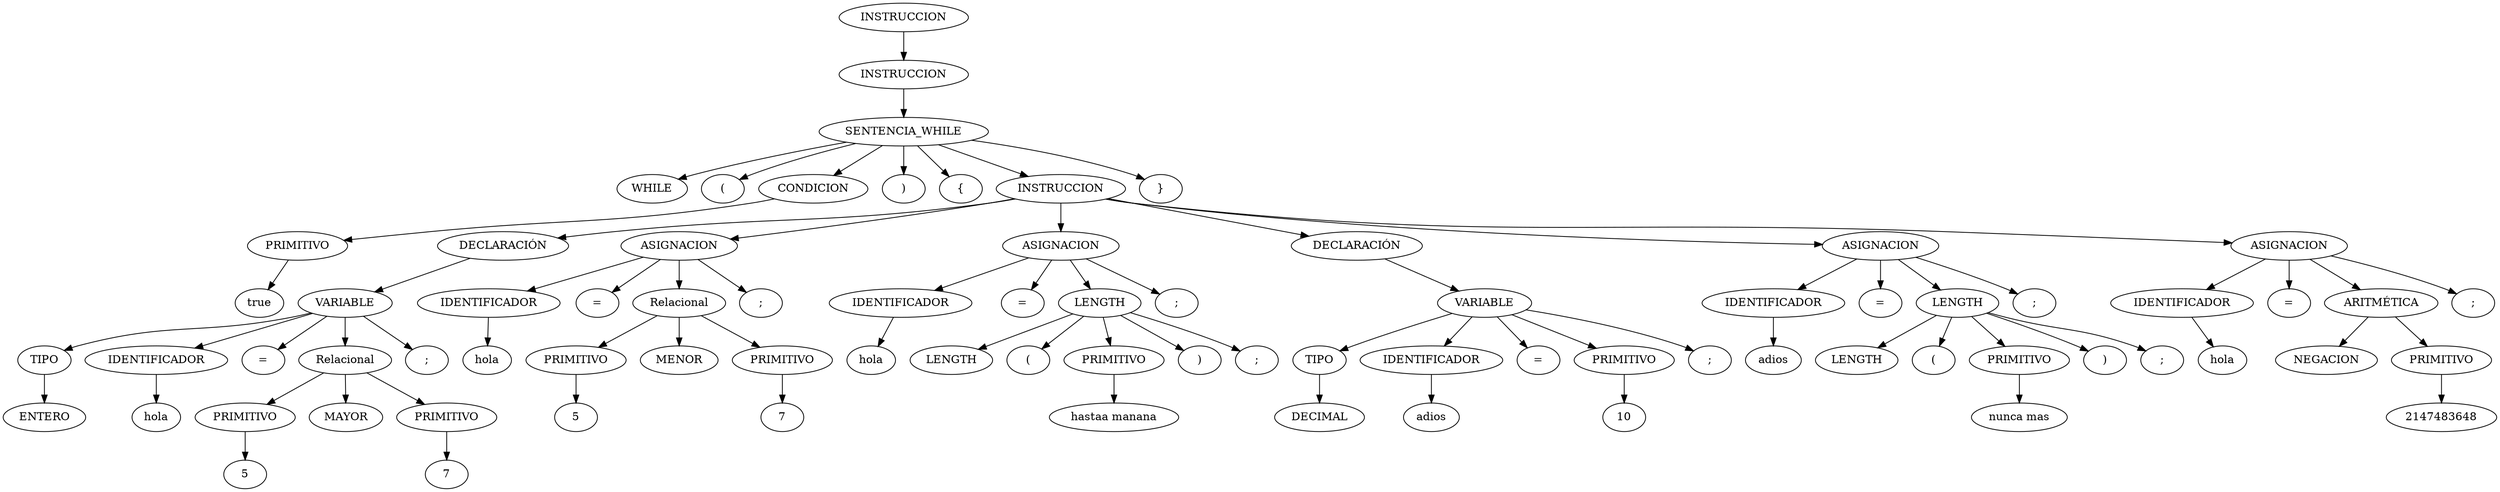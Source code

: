 digraph {
n0[label="INSTRUCCION"];
n1[label="INSTRUCCION"];
n0->n1;
n2[label="SENTENCIA_WHILE"];
n1->n2;
n3[label="WHILE"];
n2->n3;
n4[label="("];
n2->n4;
n5[label="CONDICION"];
n2->n5;
n6[label="PRIMITIVO"];
n5->n6;
n7[label="true"];
n6->n7;
n8[label=")"];
n2->n8;
n9[label="{"];
n2->n9;
n10[label="INSTRUCCION"];
n2->n10;
n11[label="DECLARACIÓN"];
n10->n11;
n12[label="VARIABLE"];
n11->n12;
n13[label="TIPO"];
n12->n13;
n14[label="ENTERO"];
n13->n14;
n15[label="IDENTIFICADOR"];
n12->n15;
n16[label="hola"];
n15->n16;
n17[label="="];
n12->n17;
n18[label="Relacional"];
n12->n18;
n19[label="PRIMITIVO"];
n18->n19;
n20[label="5"];
n19->n20;
n21[label="MAYOR"];
n18->n21;
n22[label="PRIMITIVO"];
n18->n22;
n23[label="7"];
n22->n23;
n24[label=";"];
n12->n24;
n25[label="ASIGNACION"];
n10->n25;
n26[label="IDENTIFICADOR"];
n25->n26;
n27[label="hola"];
n26->n27;
n28[label="="];
n25->n28;
n29[label="Relacional"];
n25->n29;
n30[label="PRIMITIVO"];
n29->n30;
n31[label="5"];
n30->n31;
n32[label="MENOR"];
n29->n32;
n33[label="PRIMITIVO"];
n29->n33;
n34[label="7"];
n33->n34;
n35[label=";"];
n25->n35;
n36[label="ASIGNACION"];
n10->n36;
n37[label="IDENTIFICADOR"];
n36->n37;
n38[label="hola"];
n37->n38;
n39[label="="];
n36->n39;
n40[label="LENGTH"];
n36->n40;
n41[label="LENGTH"];
n40->n41;
n42[label="("];
n40->n42;
n43[label="PRIMITIVO"];
n40->n43;
n44[label="hastaa manana"];
n43->n44;
n45[label=")"];
n40->n45;
n46[label=";"];
n40->n46;
n47[label=";"];
n36->n47;
n48[label="DECLARACIÓN"];
n10->n48;
n49[label="VARIABLE"];
n48->n49;
n50[label="TIPO"];
n49->n50;
n51[label="DECIMAL"];
n50->n51;
n52[label="IDENTIFICADOR"];
n49->n52;
n53[label="adios"];
n52->n53;
n54[label="="];
n49->n54;
n55[label="PRIMITIVO"];
n49->n55;
n56[label="10"];
n55->n56;
n57[label=";"];
n49->n57;
n58[label="ASIGNACION"];
n10->n58;
n59[label="IDENTIFICADOR"];
n58->n59;
n60[label="adios"];
n59->n60;
n61[label="="];
n58->n61;
n62[label="LENGTH"];
n58->n62;
n63[label="LENGTH"];
n62->n63;
n64[label="("];
n62->n64;
n65[label="PRIMITIVO"];
n62->n65;
n66[label="nunca mas"];
n65->n66;
n67[label=")"];
n62->n67;
n68[label=";"];
n62->n68;
n69[label=";"];
n58->n69;
n70[label="ASIGNACION"];
n10->n70;
n71[label="IDENTIFICADOR"];
n70->n71;
n72[label="hola"];
n71->n72;
n73[label="="];
n70->n73;
n74[label="ARITMÉTICA"];
n70->n74;
n75[label="NEGACION"];
n74->n75;
n76[label="PRIMITIVO"];
n74->n76;
n77[label="2147483648"];
n76->n77;
n78[label=";"];
n70->n78;
n79[label="}"];
n2->n79;
}